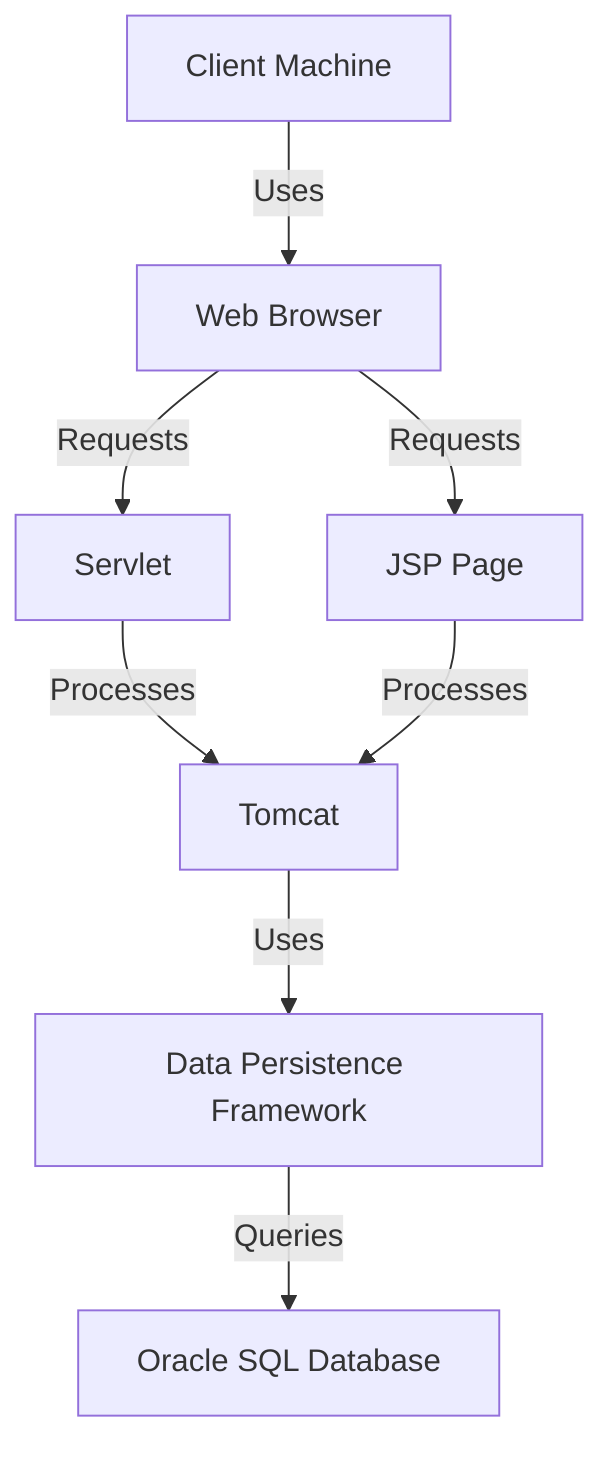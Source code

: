 flowchart TD
    A[Client Machine] -->|Uses| B[Web Browser]
    B -->|Requests| C[Servlet]
    B -->|Requests| D[JSP Page]
    C -->|Processes| E[Tomcat]
    D -->|Processes| E
    E -->|Uses| F[Data Persistence Framework]
    F -->|Queries| G[Oracle SQL Database]